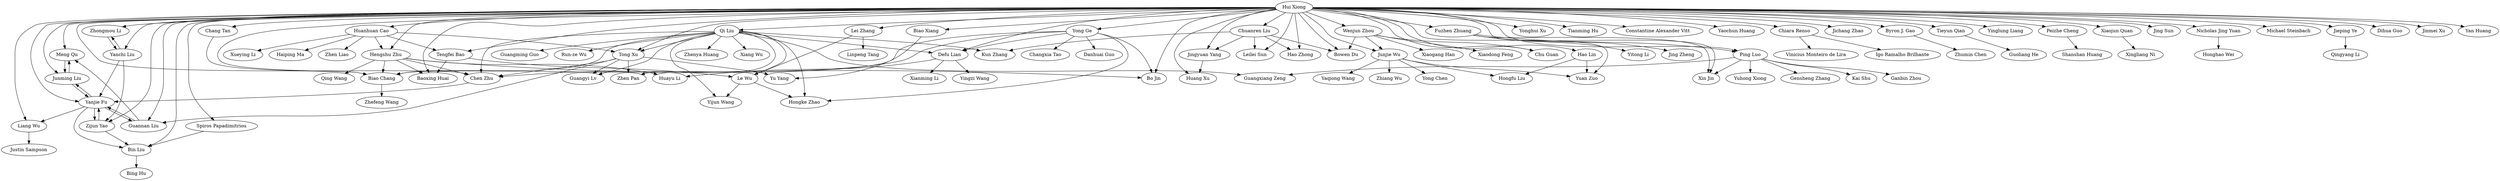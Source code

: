 strict digraph G{
"Hui Xiong" -> "Meng Qu"
"Hui Xiong" -> "Xin Jin"
"Hui Xiong" -> "Jingyuan Yang"
"Hui Xiong" -> "Yonghui Xu"
"Hui Xiong" -> "Huanhuan Cao"
"Hui Xiong" -> "Fuzhen Zhuang"
"Hui Xiong" -> "Tianming Hu"
"Hui Xiong" -> "Constantine Alexander Vitt"
"Hui Xiong" -> "Yaochun Huang"
"Huanhuan Cao" -> "Tengfei Bao"
"Hui Xiong" -> "Yanjie Fu"
"Hui Xiong" -> "Bowen Du"
"Hui Xiong" -> "Chen Zhu"
"Hui Xiong" -> "Hengshu Zhu"
"Hengshu Zhu" -> "Huayu Li"
"Hengshu Zhu" -> "Baoxing Huai"
"Hui Xiong" -> "Liang Wu"
"Hui Xiong" -> "Chiara Renso"
"Chiara Renso" -> "Vinicius Monteiro de Lira"
"Hui Xiong" -> "Chen Zhu"
"Hui Xiong" -> "Yong Ge"
"Hui Xiong" -> "Leilei Sun"
"Hui Xiong" -> "Qi Liu"
"Hui Xiong" -> "Zijun Yao"
"Hui Xiong" -> "Hao Zhong"
"Qi Liu" -> "Tong Xu"
"Tong Xu" -> "Chen Zhu"
"Hui Xiong" -> "Jichang Zhao"
"Hengshu Zhu" -> "Biao Chang"
"Hui Xiong" -> "Junming Liu"
"Hui Xiong" -> "Huang Xu"
"Hui Xiong" -> "Spiros Papadimitriou"
"Hui Xiong" -> "Lei Zhang"
"Hui Xiong" -> "Biao Chang"
"Hui Xiong" -> "Ping Luo"
"Ping Luo" -> "Ganbin Zhou"
"Hui Xiong" -> "Byron J. Gao"
"Hui Xiong" -> "Bin Liu"
"Hui Xiong" -> "Baoxing Huai"
"Hui Xiong" -> "Tieyun Qian"
"Hui Xiong" -> "Junjie Wu"
"Junjie Wu" -> "Zhiang Wu"
"Junjie Wu" -> "Yong Chen"
"Junjie Wu" -> "Yaqiong Wang"
"Hui Xiong" -> "Zhongmou Li"
"Hui Xiong" -> "Yinglung Liang"
"Hui Xiong" -> "Bo Jin"
"Hui Xiong" -> "Peizhe Cheng"
"Hui Xiong" -> "Tengfei Bao"
"Hui Xiong" -> "Hao Lin"
"Hao Lin" -> "Hongfu Liu"
"Hui Xiong" -> "Xiaojun Quan"
"Hui Xiong" -> "Chu Guan"
"Hui Xiong" -> "Guannan Liu"
"Hui Xiong" -> "Yuan Zuo"
"Hui Xiong" -> "Wenjun Zhou"
"Hui Xiong" -> "Chuanren Liu"
"Hui Xiong" -> "Jing Sun"
"Bin Liu" -> "Bing Hu"
"Zijun Yao" -> "Yanjie Fu"
"Hengshu Zhu" -> "Qing Wang"
"Hui Xiong" -> "Tong Xu"
"Tong Xu" -> "Yu Yang"
"Qi Liu" -> "Guangyi Lv"
"Hui Xiong" -> "Nicholas Jing Yuan"
"Hui Xiong" -> "Defu Lian"
"Defu Lian" -> "Huayu Li"
"Qi Liu" -> "Hongke Zhao"
"Lei Zhang" -> "Le Wu"
"Hui Xiong" -> "Biao Xiang"
"Yong Ge" -> "Changxia Tao"
"Ping Luo" -> "Yuhong Xiong"
"Ping Luo" -> "Gensheng Zhang"
"Hui Xiong" -> "Michael Steinbach"
"Tong Xu" -> "Guangyi Lv"
"Qi Liu" -> "Defu Lian"
"Qi Liu" -> "Biao Chang"
"Hui Xiong" -> "Jieping Ye"
"Hui Xiong" -> "Yanchi Liu"
"Fuzhen Zhuang" -> "Xin Jin"
"Liang Wu" -> "Justin Sampson"
"Qi Liu" -> "Zhen Pan"
"Qi Liu" -> "Chen Zhu"
"Xiaojun Quan" -> "Xingliang Ni"
"Jieping Ye" -> "Qingyang Li"
"Junjie Wu" -> "Hongfu Liu"
"Hui Xiong" -> "Dihua Guo"
"Nicholas Jing Yuan" -> "Honghao Wei"
"Jingyuan Yang" -> "Huang Xu"
"Hao Lin" -> "Yuan Zuo"
"Hui Xiong" -> "Jinmei Xu"
"Hui Xiong" -> "Chang Tan"
"Yanjie Fu" -> "Liang Wu"
"Chuanren Liu" -> "Hao Zhong"
"Qi Liu" -> "Kun Zhang"
"Tieyun Qian" -> "Guoliang He"
"Tong Xu" -> "Zhen Pan"
"Tong Xu" -> "Guannan Liu"
"Guannan Liu" -> "Meng Qu"
"Qi Liu" -> "Zhenya Huang"
"Qi Liu" -> "Guangxiang Zeng"
"Huanhuan Cao" -> "Tong Xu"
"Huanhuan Cao" -> "Zhen Liao"
"Fuzhen Zhuang" -> "Jing Zheng"
"Yanchi Liu" -> "Zhongmou Li"
"Wenjun Zhou" -> "Xiaogang Han"
"Wenjun Zhou" -> "Bowen Du"
"Meng Qu" -> "Junming Liu"
"Chen Zhu" -> "Yanjie Fu"
"Lei Zhang" -> "Linpeng Tang"
"Hui Xiong" -> "Yan Huang"
"Zijun Yao" -> "Bin Liu"
"Wenjun Zhou" -> "Chu Guan"
"Chuanren Liu" -> "Kun Zhang"
"Wenjun Zhou" -> "Junjie Wu"
"Junjie Wu" -> "Yuan Zuo"
"Junming Liu" -> "Meng Qu"
"Huanhuan Cao" -> "Xueying Li"
"Yanjie Fu" -> "Bin Liu"
"Peizhe Cheng" -> "Shanshan Huang"
"Chiara Renso" -> "Igo Ramalho Brilhante"
"Hengshu Zhu" -> "Bo Jin"
"Biao Chang" -> "Zhefeng Wang"
"Huanhuan Cao" -> "Haiping Ma"
"Chuanren Liu" -> "Bowen Du"
"Le Wu" -> "Yijun Wang"
"Defu Lian" -> "Xianming Li"
"Wenjun Zhou" -> "Xiaodong Feng"
"Yong Ge" -> "Danhuai Guo"
"Yong Ge" -> "Bo Jin"
"Byron J. Gao" -> "Zhumin Chen"
"Yanchi Liu" -> "Zijun Yao"
"Qi Liu" -> "Le Wu"
"Huanhuan Cao" -> "Hengshu Zhu"
"Chuanren Liu" -> "Leilei Sun"
"Yanjie Fu" -> "Junming Liu"
"Qi Liu" -> "Xiang Wu"
"Defu Lian" -> "Yingzi Wang"
"Tengfei Bao" -> "Baoxing Huai"
"Fuzhen Zhuang" -> "Ping Luo"
"Ping Luo" -> "Guangxiang Zeng"
"Tengfei Bao" -> "Le Wu"
"Ping Luo" -> "Xin Jin"
"Yanchi Liu" -> "Yanjie Fu"
"Qi Liu" -> "Guangming Guo"
"Guannan Liu" -> "Yanjie Fu"
"Yong Ge" -> "Biao Chang"
"Yong Ge" -> "Hongke Zhao"
"Spiros Papadimitriou" -> "Bin Liu"
"Qi Liu" -> "Run-ze Wu"
"Hengshu Zhu" -> "Chen Zhu"
"Chang Tan" -> "Biao Chang"
"Le Wu" -> "Hongke Zhao"
"Zhongmou Li" -> "Yanchi Liu"
"Yanjie Fu" -> "Zijun Yao"
"Junming Liu" -> "Yanjie Fu"
"Yanjie Fu" -> "Guannan Liu"
"Biao Xiang" -> "Yu Yang"
"Fuzhen Zhuang" -> "Yitong Li"
"Hengshu Zhu" -> "Chen Zhu"
"Junjie Wu" -> "Hongfu Liu"
"Yong Ge" -> "Chen Zhu"
"Qi Liu" -> "Yijun Wang"
"Yong Ge" -> "Defu Lian"
"Chuanren Liu" -> "Jingyuan Yang"
"Ping Luo" -> "Kai Shu"
}